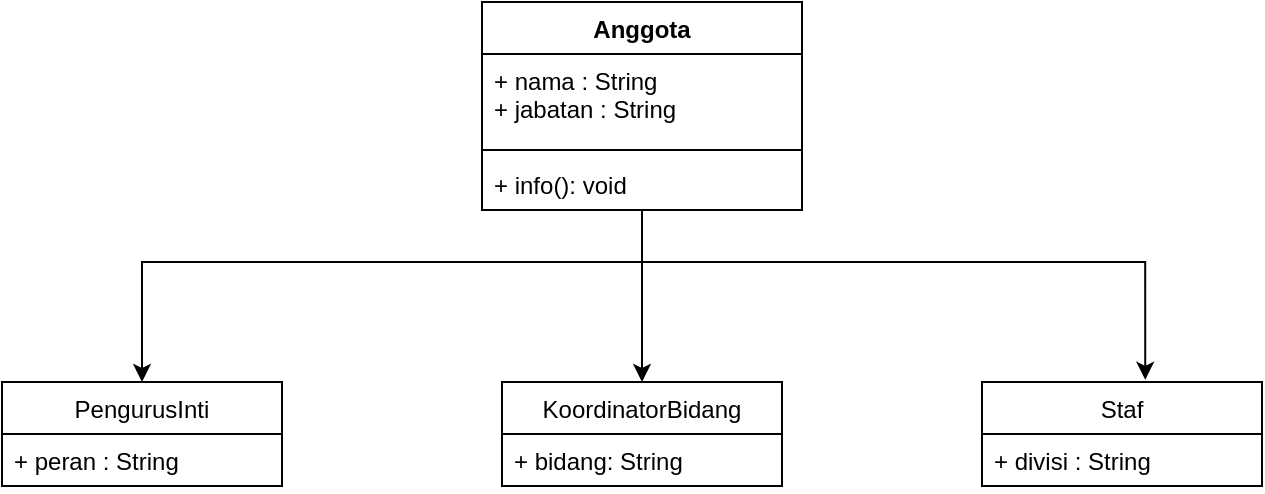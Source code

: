 <mxfile version="14.4.3" type="device"><diagram id="C5RBs43oDa-KdzZeNtuy" name="Page-1"><mxGraphModel dx="1089" dy="709" grid="1" gridSize="10" guides="1" tooltips="1" connect="1" arrows="1" fold="1" page="1" pageScale="1" pageWidth="827" pageHeight="1169" math="0" shadow="0"><root><mxCell id="WIyWlLk6GJQsqaUBKTNV-0"/><mxCell id="WIyWlLk6GJQsqaUBKTNV-1" parent="WIyWlLk6GJQsqaUBKTNV-0"/><mxCell id="trTb1pfKo9fXt6NzGChY-20" style="edgeStyle=orthogonalEdgeStyle;rounded=0;orthogonalLoop=1;jettySize=auto;html=1;" edge="1" parent="WIyWlLk6GJQsqaUBKTNV-1" source="trTb1pfKo9fXt6NzGChY-4" target="trTb1pfKo9fXt6NzGChY-8"><mxGeometry relative="1" as="geometry"><Array as="points"><mxPoint x="390" y="230"/><mxPoint x="140" y="230"/></Array></mxGeometry></mxCell><mxCell id="trTb1pfKo9fXt6NzGChY-21" style="edgeStyle=orthogonalEdgeStyle;rounded=0;orthogonalLoop=1;jettySize=auto;html=1;entryX=0.5;entryY=0;entryDx=0;entryDy=0;" edge="1" parent="WIyWlLk6GJQsqaUBKTNV-1" source="trTb1pfKo9fXt6NzGChY-4" target="trTb1pfKo9fXt6NzGChY-12"><mxGeometry relative="1" as="geometry"/></mxCell><mxCell id="trTb1pfKo9fXt6NzGChY-22" style="edgeStyle=orthogonalEdgeStyle;rounded=0;orthogonalLoop=1;jettySize=auto;html=1;entryX=0.583;entryY=-0.021;entryDx=0;entryDy=0;entryPerimeter=0;" edge="1" parent="WIyWlLk6GJQsqaUBKTNV-1" source="trTb1pfKo9fXt6NzGChY-4" target="trTb1pfKo9fXt6NzGChY-16"><mxGeometry relative="1" as="geometry"><Array as="points"><mxPoint x="390" y="230"/><mxPoint x="642" y="230"/></Array></mxGeometry></mxCell><mxCell id="trTb1pfKo9fXt6NzGChY-4" value="Anggota" style="swimlane;fontStyle=1;align=center;verticalAlign=top;childLayout=stackLayout;horizontal=1;startSize=26;horizontalStack=0;resizeParent=1;resizeParentMax=0;resizeLast=0;collapsible=1;marginBottom=0;" vertex="1" parent="WIyWlLk6GJQsqaUBKTNV-1"><mxGeometry x="310" y="100" width="160" height="104" as="geometry"/></mxCell><mxCell id="trTb1pfKo9fXt6NzGChY-5" value="+ nama : String&#10;+ jabatan : String " style="text;strokeColor=none;fillColor=none;align=left;verticalAlign=top;spacingLeft=4;spacingRight=4;overflow=hidden;rotatable=0;points=[[0,0.5],[1,0.5]];portConstraint=eastwest;" vertex="1" parent="trTb1pfKo9fXt6NzGChY-4"><mxGeometry y="26" width="160" height="44" as="geometry"/></mxCell><mxCell id="trTb1pfKo9fXt6NzGChY-6" value="" style="line;strokeWidth=1;fillColor=none;align=left;verticalAlign=middle;spacingTop=-1;spacingLeft=3;spacingRight=3;rotatable=0;labelPosition=right;points=[];portConstraint=eastwest;" vertex="1" parent="trTb1pfKo9fXt6NzGChY-4"><mxGeometry y="70" width="160" height="8" as="geometry"/></mxCell><mxCell id="trTb1pfKo9fXt6NzGChY-7" value="+ info(): void" style="text;strokeColor=none;fillColor=none;align=left;verticalAlign=top;spacingLeft=4;spacingRight=4;overflow=hidden;rotatable=0;points=[[0,0.5],[1,0.5]];portConstraint=eastwest;" vertex="1" parent="trTb1pfKo9fXt6NzGChY-4"><mxGeometry y="78" width="160" height="26" as="geometry"/></mxCell><mxCell id="trTb1pfKo9fXt6NzGChY-8" value="PengurusInti" style="swimlane;fontStyle=0;childLayout=stackLayout;horizontal=1;startSize=26;fillColor=none;horizontalStack=0;resizeParent=1;resizeParentMax=0;resizeLast=0;collapsible=1;marginBottom=0;" vertex="1" parent="WIyWlLk6GJQsqaUBKTNV-1"><mxGeometry x="70" y="290" width="140" height="52" as="geometry"/></mxCell><mxCell id="trTb1pfKo9fXt6NzGChY-9" value="+ peran : String" style="text;strokeColor=none;fillColor=none;align=left;verticalAlign=top;spacingLeft=4;spacingRight=4;overflow=hidden;rotatable=0;points=[[0,0.5],[1,0.5]];portConstraint=eastwest;" vertex="1" parent="trTb1pfKo9fXt6NzGChY-8"><mxGeometry y="26" width="140" height="26" as="geometry"/></mxCell><mxCell id="trTb1pfKo9fXt6NzGChY-12" value="KoordinatorBidang" style="swimlane;fontStyle=0;childLayout=stackLayout;horizontal=1;startSize=26;fillColor=none;horizontalStack=0;resizeParent=1;resizeParentMax=0;resizeLast=0;collapsible=1;marginBottom=0;" vertex="1" parent="WIyWlLk6GJQsqaUBKTNV-1"><mxGeometry x="320" y="290" width="140" height="52" as="geometry"/></mxCell><mxCell id="trTb1pfKo9fXt6NzGChY-13" value="+ bidang: String" style="text;strokeColor=none;fillColor=none;align=left;verticalAlign=top;spacingLeft=4;spacingRight=4;overflow=hidden;rotatable=0;points=[[0,0.5],[1,0.5]];portConstraint=eastwest;" vertex="1" parent="trTb1pfKo9fXt6NzGChY-12"><mxGeometry y="26" width="140" height="26" as="geometry"/></mxCell><mxCell id="trTb1pfKo9fXt6NzGChY-16" value="Staf" style="swimlane;fontStyle=0;childLayout=stackLayout;horizontal=1;startSize=26;fillColor=none;horizontalStack=0;resizeParent=1;resizeParentMax=0;resizeLast=0;collapsible=1;marginBottom=0;" vertex="1" parent="WIyWlLk6GJQsqaUBKTNV-1"><mxGeometry x="560" y="290" width="140" height="52" as="geometry"/></mxCell><mxCell id="trTb1pfKo9fXt6NzGChY-17" value="+ divisi : String" style="text;strokeColor=none;fillColor=none;align=left;verticalAlign=top;spacingLeft=4;spacingRight=4;overflow=hidden;rotatable=0;points=[[0,0.5],[1,0.5]];portConstraint=eastwest;" vertex="1" parent="trTb1pfKo9fXt6NzGChY-16"><mxGeometry y="26" width="140" height="26" as="geometry"/></mxCell></root></mxGraphModel></diagram></mxfile>